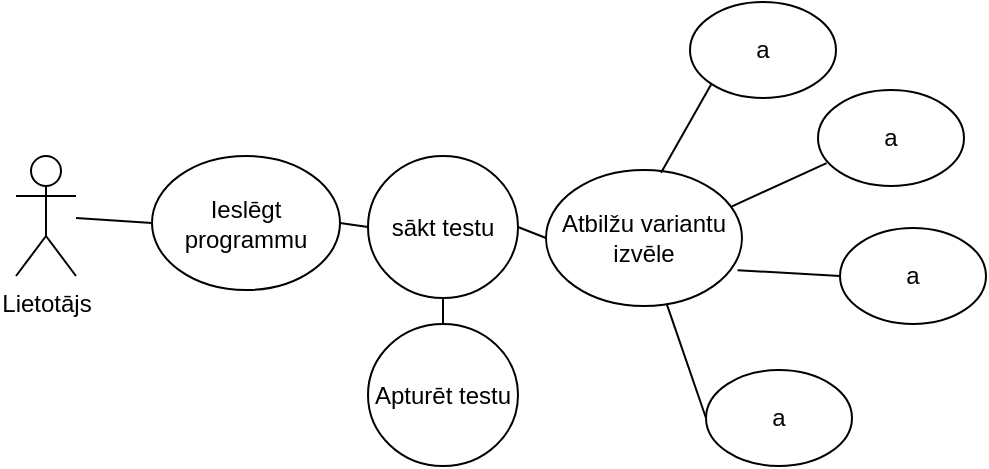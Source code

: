 <mxfile version="21.3.8" type="device">
  <diagram name="Lapa-1" id="0N_vpINlnMyMMWyecOLV">
    <mxGraphModel dx="1522" dy="1270" grid="0" gridSize="10" guides="1" tooltips="1" connect="1" arrows="1" fold="1" page="0" pageScale="1" pageWidth="827" pageHeight="1169" math="0" shadow="0">
      <root>
        <mxCell id="0" />
        <mxCell id="1" parent="0" />
        <mxCell id="Z-L6Cp_g6kr8rGSpHJZa-1" value="Lietotājs" style="shape=umlActor;verticalLabelPosition=bottom;verticalAlign=top;html=1;outlineConnect=0;" vertex="1" parent="1">
          <mxGeometry x="-104" y="-332" width="30" height="60" as="geometry" />
        </mxCell>
        <mxCell id="Z-L6Cp_g6kr8rGSpHJZa-2" value="Atbilžu variantu izvēle" style="ellipse;whiteSpace=wrap;html=1;" vertex="1" parent="1">
          <mxGeometry x="161" y="-325" width="98" height="68" as="geometry" />
        </mxCell>
        <mxCell id="Z-L6Cp_g6kr8rGSpHJZa-3" value="a" style="ellipse;whiteSpace=wrap;html=1;" vertex="1" parent="1">
          <mxGeometry x="233" y="-409" width="73" height="48" as="geometry" />
        </mxCell>
        <mxCell id="Z-L6Cp_g6kr8rGSpHJZa-4" value="a" style="ellipse;whiteSpace=wrap;html=1;" vertex="1" parent="1">
          <mxGeometry x="297" y="-365" width="73" height="48" as="geometry" />
        </mxCell>
        <mxCell id="Z-L6Cp_g6kr8rGSpHJZa-5" value="a" style="ellipse;whiteSpace=wrap;html=1;" vertex="1" parent="1">
          <mxGeometry x="308" y="-296" width="73" height="48" as="geometry" />
        </mxCell>
        <mxCell id="Z-L6Cp_g6kr8rGSpHJZa-6" value="a" style="ellipse;whiteSpace=wrap;html=1;" vertex="1" parent="1">
          <mxGeometry x="241" y="-225" width="73" height="48" as="geometry" />
        </mxCell>
        <mxCell id="Z-L6Cp_g6kr8rGSpHJZa-7" value="Ieslēgt programmu" style="ellipse;whiteSpace=wrap;html=1;" vertex="1" parent="1">
          <mxGeometry x="-36" y="-332" width="94" height="67" as="geometry" />
        </mxCell>
        <mxCell id="Z-L6Cp_g6kr8rGSpHJZa-9" value="sākt testu" style="ellipse;whiteSpace=wrap;html=1;" vertex="1" parent="1">
          <mxGeometry x="72" y="-332" width="75" height="71" as="geometry" />
        </mxCell>
        <mxCell id="Z-L6Cp_g6kr8rGSpHJZa-10" value="Apturēt testu" style="ellipse;whiteSpace=wrap;html=1;" vertex="1" parent="1">
          <mxGeometry x="72" y="-248" width="75" height="71" as="geometry" />
        </mxCell>
        <mxCell id="Z-L6Cp_g6kr8rGSpHJZa-11" value="" style="endArrow=none;html=1;rounded=0;entryX=1;entryY=0.5;entryDx=0;entryDy=0;exitX=0;exitY=0.5;exitDx=0;exitDy=0;" edge="1" parent="1" source="Z-L6Cp_g6kr8rGSpHJZa-9" target="Z-L6Cp_g6kr8rGSpHJZa-7">
          <mxGeometry width="50" height="50" relative="1" as="geometry">
            <mxPoint x="-136" y="-150" as="sourcePoint" />
            <mxPoint x="-86" y="-200" as="targetPoint" />
          </mxGeometry>
        </mxCell>
        <mxCell id="Z-L6Cp_g6kr8rGSpHJZa-12" value="" style="endArrow=none;html=1;rounded=0;entryX=0.5;entryY=1;entryDx=0;entryDy=0;exitX=0.5;exitY=0;exitDx=0;exitDy=0;" edge="1" parent="1" source="Z-L6Cp_g6kr8rGSpHJZa-10" target="Z-L6Cp_g6kr8rGSpHJZa-9">
          <mxGeometry width="50" height="50" relative="1" as="geometry">
            <mxPoint x="-126" y="-140" as="sourcePoint" />
            <mxPoint x="-76" y="-190" as="targetPoint" />
          </mxGeometry>
        </mxCell>
        <mxCell id="Z-L6Cp_g6kr8rGSpHJZa-13" value="" style="endArrow=none;html=1;rounded=0;entryX=1;entryY=0.5;entryDx=0;entryDy=0;exitX=0;exitY=0.5;exitDx=0;exitDy=0;" edge="1" parent="1" source="Z-L6Cp_g6kr8rGSpHJZa-2" target="Z-L6Cp_g6kr8rGSpHJZa-9">
          <mxGeometry width="50" height="50" relative="1" as="geometry">
            <mxPoint x="-116" y="-130" as="sourcePoint" />
            <mxPoint x="-66" y="-180" as="targetPoint" />
          </mxGeometry>
        </mxCell>
        <mxCell id="Z-L6Cp_g6kr8rGSpHJZa-14" value="" style="endArrow=none;html=1;rounded=0;entryX=0;entryY=1;entryDx=0;entryDy=0;exitX=0.587;exitY=0.021;exitDx=0;exitDy=0;exitPerimeter=0;" edge="1" parent="1" source="Z-L6Cp_g6kr8rGSpHJZa-2" target="Z-L6Cp_g6kr8rGSpHJZa-3">
          <mxGeometry width="50" height="50" relative="1" as="geometry">
            <mxPoint x="-106" y="-120" as="sourcePoint" />
            <mxPoint x="-56" y="-170" as="targetPoint" />
          </mxGeometry>
        </mxCell>
        <mxCell id="Z-L6Cp_g6kr8rGSpHJZa-15" value="" style="endArrow=none;html=1;rounded=0;entryX=0.059;entryY=0.762;entryDx=0;entryDy=0;entryPerimeter=0;exitX=0.949;exitY=0.267;exitDx=0;exitDy=0;exitPerimeter=0;" edge="1" parent="1" source="Z-L6Cp_g6kr8rGSpHJZa-2" target="Z-L6Cp_g6kr8rGSpHJZa-4">
          <mxGeometry width="50" height="50" relative="1" as="geometry">
            <mxPoint x="-96" y="-110" as="sourcePoint" />
            <mxPoint x="-46" y="-160" as="targetPoint" />
          </mxGeometry>
        </mxCell>
        <mxCell id="Z-L6Cp_g6kr8rGSpHJZa-16" value="" style="endArrow=none;html=1;rounded=0;entryX=0;entryY=0.5;entryDx=0;entryDy=0;exitX=0.977;exitY=0.737;exitDx=0;exitDy=0;exitPerimeter=0;" edge="1" parent="1" source="Z-L6Cp_g6kr8rGSpHJZa-2" target="Z-L6Cp_g6kr8rGSpHJZa-5">
          <mxGeometry width="50" height="50" relative="1" as="geometry">
            <mxPoint x="-86" y="-100" as="sourcePoint" />
            <mxPoint x="-36" y="-150" as="targetPoint" />
          </mxGeometry>
        </mxCell>
        <mxCell id="Z-L6Cp_g6kr8rGSpHJZa-17" value="" style="endArrow=none;html=1;rounded=0;entryX=0;entryY=0.5;entryDx=0;entryDy=0;" edge="1" parent="1" source="Z-L6Cp_g6kr8rGSpHJZa-2" target="Z-L6Cp_g6kr8rGSpHJZa-6">
          <mxGeometry width="50" height="50" relative="1" as="geometry">
            <mxPoint x="-76" y="-90" as="sourcePoint" />
            <mxPoint x="-26" y="-140" as="targetPoint" />
          </mxGeometry>
        </mxCell>
        <mxCell id="Z-L6Cp_g6kr8rGSpHJZa-18" value="" style="endArrow=none;html=1;rounded=0;entryX=0;entryY=0.5;entryDx=0;entryDy=0;" edge="1" parent="1" source="Z-L6Cp_g6kr8rGSpHJZa-1" target="Z-L6Cp_g6kr8rGSpHJZa-7">
          <mxGeometry width="50" height="50" relative="1" as="geometry">
            <mxPoint x="-66" y="-80" as="sourcePoint" />
            <mxPoint x="-16" y="-130" as="targetPoint" />
          </mxGeometry>
        </mxCell>
      </root>
    </mxGraphModel>
  </diagram>
</mxfile>

